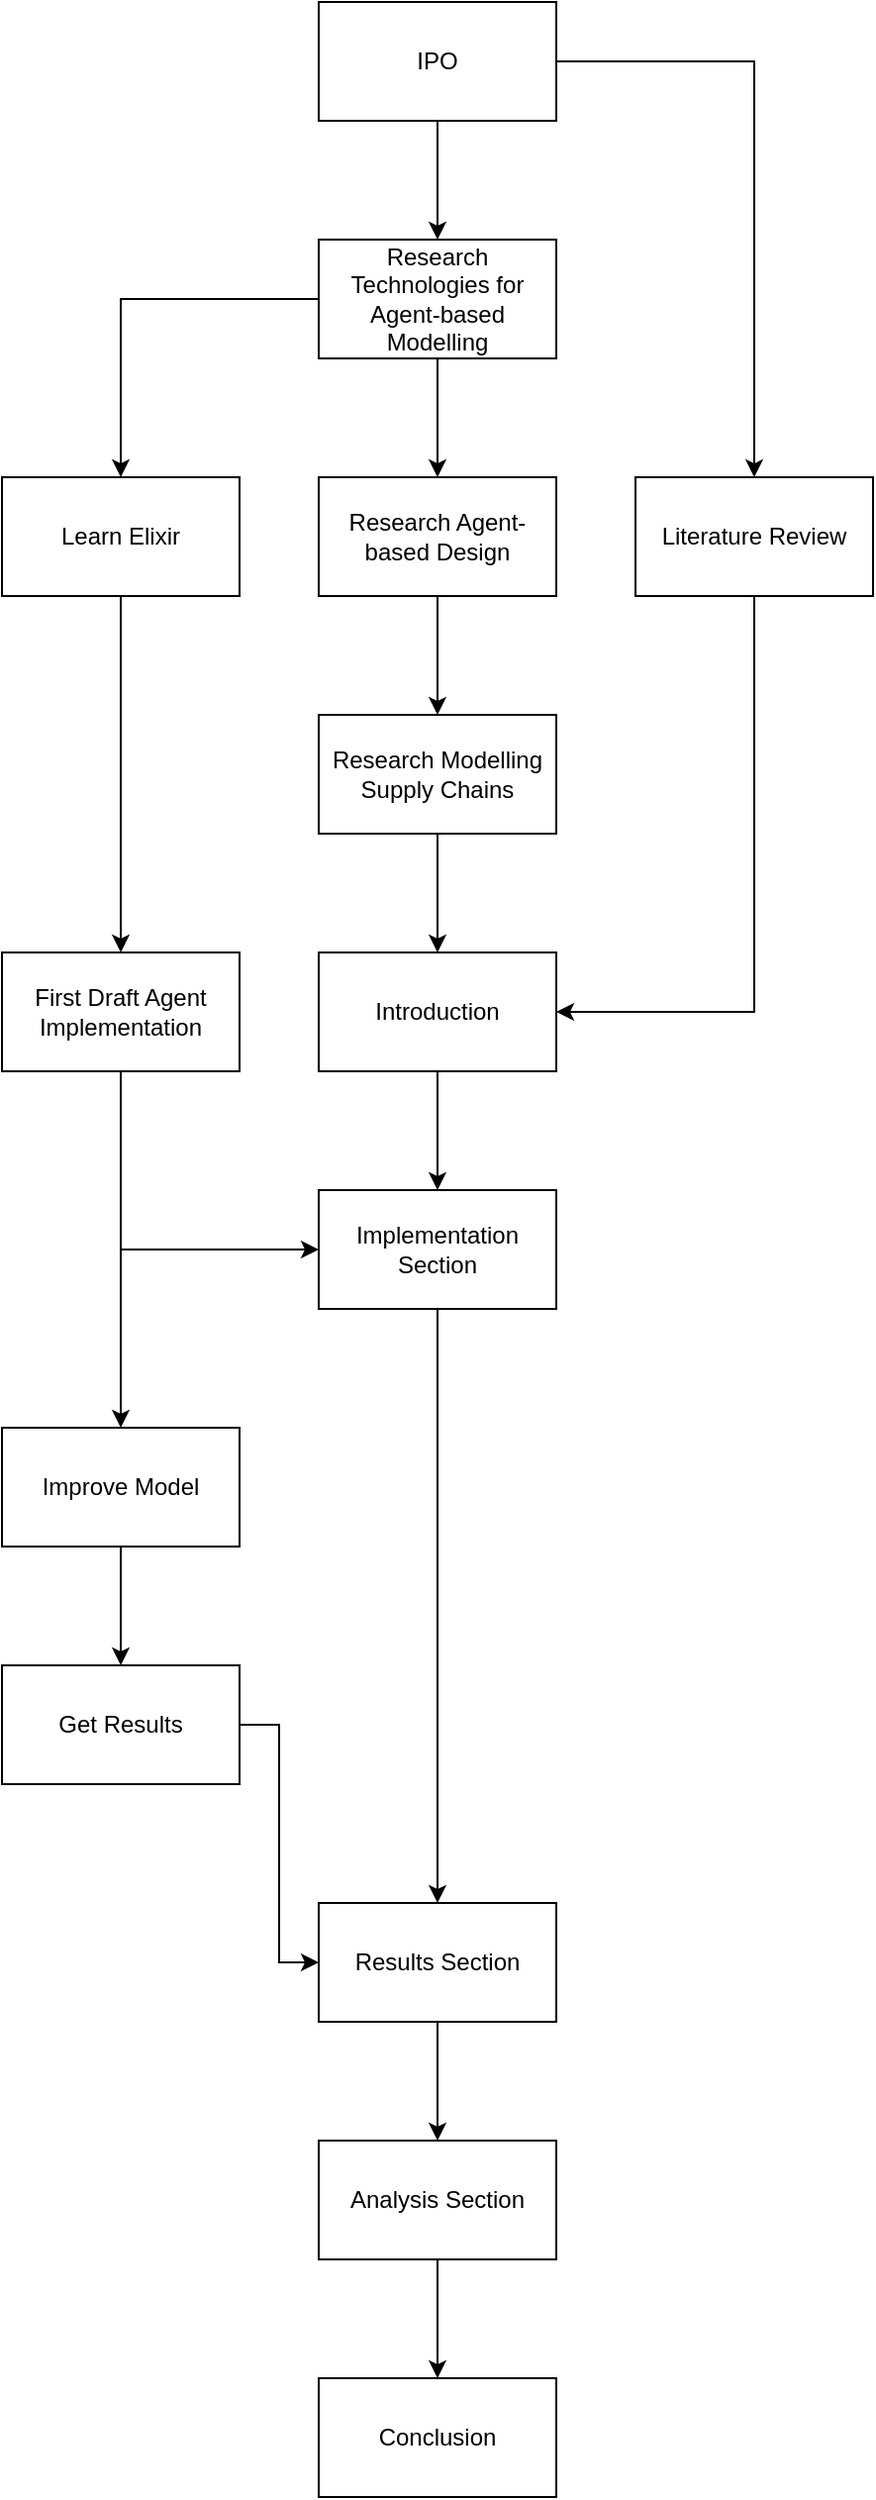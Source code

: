 <mxfile version="14.3.1" type="device"><diagram id="x0HlMNgjsVILJEzUioAV" name="Page-1"><mxGraphModel dx="1894" dy="1070" grid="1" gridSize="10" guides="1" tooltips="1" connect="1" arrows="1" fold="1" page="1" pageScale="1" pageWidth="827" pageHeight="1169" math="0" shadow="0"><root><mxCell id="0"/><mxCell id="1" parent="0"/><mxCell id="OzegzmBbGndUsp_CC_-G-2" style="edgeStyle=orthogonalEdgeStyle;rounded=0;orthogonalLoop=1;jettySize=auto;html=1;entryX=0.5;entryY=0;entryDx=0;entryDy=0;" parent="1" source="EXi-7f_bq3bFtvyB1z9q-1" target="OzegzmBbGndUsp_CC_-G-1" edge="1"><mxGeometry relative="1" as="geometry"/></mxCell><mxCell id="MPqb_-J2DVGu9tu4EHJ8-1" style="edgeStyle=orthogonalEdgeStyle;rounded=0;orthogonalLoop=1;jettySize=auto;html=1;entryX=0.5;entryY=0;entryDx=0;entryDy=0;" edge="1" parent="1" source="EXi-7f_bq3bFtvyB1z9q-1" target="OzegzmBbGndUsp_CC_-G-3"><mxGeometry relative="1" as="geometry"/></mxCell><mxCell id="EXi-7f_bq3bFtvyB1z9q-1" value="IPO" style="rounded=0;whiteSpace=wrap;html=1;" parent="1" vertex="1"><mxGeometry x="360" y="40" width="120" height="60" as="geometry"/></mxCell><mxCell id="4NSczPuHhKBDm2EOm2S8-2" style="edgeStyle=orthogonalEdgeStyle;rounded=0;orthogonalLoop=1;jettySize=auto;html=1;entryX=0.5;entryY=0;entryDx=0;entryDy=0;" parent="1" source="OzegzmBbGndUsp_CC_-G-1" target="4NSczPuHhKBDm2EOm2S8-1" edge="1"><mxGeometry relative="1" as="geometry"/></mxCell><mxCell id="MPqb_-J2DVGu9tu4EHJ8-2" style="edgeStyle=orthogonalEdgeStyle;rounded=0;orthogonalLoop=1;jettySize=auto;html=1;entryX=0.5;entryY=0;entryDx=0;entryDy=0;" edge="1" parent="1" source="OzegzmBbGndUsp_CC_-G-1" target="xgZp28_TIPR-F1v_hSMs-1"><mxGeometry relative="1" as="geometry"/></mxCell><mxCell id="OzegzmBbGndUsp_CC_-G-1" value="Research Technologies for Agent-based Modelling" style="rounded=0;whiteSpace=wrap;html=1;" parent="1" vertex="1"><mxGeometry x="360" y="160" width="120" height="60" as="geometry"/></mxCell><mxCell id="MPqb_-J2DVGu9tu4EHJ8-4" style="edgeStyle=orthogonalEdgeStyle;rounded=0;orthogonalLoop=1;jettySize=auto;html=1;entryX=1;entryY=0.5;entryDx=0;entryDy=0;" edge="1" parent="1" source="OzegzmBbGndUsp_CC_-G-3" target="Se6jHrE_AKUG9TJso_Sx-4"><mxGeometry relative="1" as="geometry"><Array as="points"><mxPoint x="580" y="550"/></Array></mxGeometry></mxCell><mxCell id="OzegzmBbGndUsp_CC_-G-3" value="Literature Review" style="rounded=0;whiteSpace=wrap;html=1;" parent="1" vertex="1"><mxGeometry x="520" y="280" width="120" height="60" as="geometry"/></mxCell><mxCell id="MPqb_-J2DVGu9tu4EHJ8-6" style="edgeStyle=orthogonalEdgeStyle;rounded=0;orthogonalLoop=1;jettySize=auto;html=1;entryX=0.5;entryY=0;entryDx=0;entryDy=0;" edge="1" parent="1" source="xgZp28_TIPR-F1v_hSMs-1" target="xgZp28_TIPR-F1v_hSMs-3"><mxGeometry relative="1" as="geometry"/></mxCell><mxCell id="xgZp28_TIPR-F1v_hSMs-1" value="Learn Elixir" style="rounded=0;whiteSpace=wrap;html=1;" parent="1" vertex="1"><mxGeometry x="200" y="280" width="120" height="60" as="geometry"/></mxCell><mxCell id="MPqb_-J2DVGu9tu4EHJ8-8" style="edgeStyle=orthogonalEdgeStyle;rounded=0;orthogonalLoop=1;jettySize=auto;html=1;entryX=0;entryY=0.5;entryDx=0;entryDy=0;" edge="1" parent="1" source="xgZp28_TIPR-F1v_hSMs-3" target="Se6jHrE_AKUG9TJso_Sx-10"><mxGeometry relative="1" as="geometry"><Array as="points"><mxPoint x="260" y="670"/></Array></mxGeometry></mxCell><mxCell id="MPqb_-J2DVGu9tu4EHJ8-9" style="edgeStyle=orthogonalEdgeStyle;rounded=0;orthogonalLoop=1;jettySize=auto;html=1;" edge="1" parent="1" source="xgZp28_TIPR-F1v_hSMs-3" target="4NSczPuHhKBDm2EOm2S8-10"><mxGeometry relative="1" as="geometry"/></mxCell><mxCell id="xgZp28_TIPR-F1v_hSMs-3" value="First Draft Agent Implementation" style="rounded=0;whiteSpace=wrap;html=1;" parent="1" vertex="1"><mxGeometry x="200" y="520" width="120" height="60" as="geometry"/></mxCell><mxCell id="MPqb_-J2DVGu9tu4EHJ8-7" style="edgeStyle=orthogonalEdgeStyle;rounded=0;orthogonalLoop=1;jettySize=auto;html=1;entryX=0.5;entryY=0;entryDx=0;entryDy=0;" edge="1" parent="1" source="Se6jHrE_AKUG9TJso_Sx-4" target="Se6jHrE_AKUG9TJso_Sx-10"><mxGeometry relative="1" as="geometry"/></mxCell><mxCell id="Se6jHrE_AKUG9TJso_Sx-4" value="Introduction" style="rounded=0;whiteSpace=wrap;html=1;" parent="1" vertex="1"><mxGeometry x="360" y="520" width="120" height="60" as="geometry"/></mxCell><mxCell id="MPqb_-J2DVGu9tu4EHJ8-12" style="edgeStyle=orthogonalEdgeStyle;rounded=0;orthogonalLoop=1;jettySize=auto;html=1;entryX=0.5;entryY=0;entryDx=0;entryDy=0;" edge="1" parent="1" source="Se6jHrE_AKUG9TJso_Sx-10" target="Se6jHrE_AKUG9TJso_Sx-13"><mxGeometry relative="1" as="geometry"/></mxCell><mxCell id="Se6jHrE_AKUG9TJso_Sx-10" value="Implementation Section" style="rounded=0;whiteSpace=wrap;html=1;" parent="1" vertex="1"><mxGeometry x="360" y="640" width="120" height="60" as="geometry"/></mxCell><mxCell id="Se6jHrE_AKUG9TJso_Sx-17" style="edgeStyle=orthogonalEdgeStyle;rounded=0;orthogonalLoop=1;jettySize=auto;html=1;entryX=0.5;entryY=0;entryDx=0;entryDy=0;" parent="1" source="Se6jHrE_AKUG9TJso_Sx-13" target="Se6jHrE_AKUG9TJso_Sx-16" edge="1"><mxGeometry relative="1" as="geometry"/></mxCell><mxCell id="Se6jHrE_AKUG9TJso_Sx-13" value="Results Section" style="rounded=0;whiteSpace=wrap;html=1;" parent="1" vertex="1"><mxGeometry x="360" y="1000" width="120" height="60" as="geometry"/></mxCell><mxCell id="4NSczPuHhKBDm2EOm2S8-16" style="edgeStyle=orthogonalEdgeStyle;rounded=0;orthogonalLoop=1;jettySize=auto;html=1;entryX=0.5;entryY=0;entryDx=0;entryDy=0;" parent="1" source="Se6jHrE_AKUG9TJso_Sx-16" target="Se6jHrE_AKUG9TJso_Sx-18" edge="1"><mxGeometry relative="1" as="geometry"/></mxCell><mxCell id="Se6jHrE_AKUG9TJso_Sx-16" value="Analysis Section" style="rounded=0;whiteSpace=wrap;html=1;" parent="1" vertex="1"><mxGeometry x="360" y="1120" width="120" height="60" as="geometry"/></mxCell><mxCell id="Se6jHrE_AKUG9TJso_Sx-18" value="Conclusion" style="rounded=0;whiteSpace=wrap;html=1;" parent="1" vertex="1"><mxGeometry x="360" y="1240" width="120" height="60" as="geometry"/></mxCell><mxCell id="4NSczPuHhKBDm2EOm2S8-4" style="edgeStyle=orthogonalEdgeStyle;rounded=0;orthogonalLoop=1;jettySize=auto;html=1;entryX=0.5;entryY=0;entryDx=0;entryDy=0;" parent="1" source="4NSczPuHhKBDm2EOm2S8-1" target="4NSczPuHhKBDm2EOm2S8-3" edge="1"><mxGeometry relative="1" as="geometry"/></mxCell><mxCell id="4NSczPuHhKBDm2EOm2S8-1" value="Research Agent-based Design" style="rounded=0;whiteSpace=wrap;html=1;" parent="1" vertex="1"><mxGeometry x="360" y="280" width="120" height="60" as="geometry"/></mxCell><mxCell id="MPqb_-J2DVGu9tu4EHJ8-3" style="edgeStyle=orthogonalEdgeStyle;rounded=0;orthogonalLoop=1;jettySize=auto;html=1;entryX=0.5;entryY=0;entryDx=0;entryDy=0;" edge="1" parent="1" source="4NSczPuHhKBDm2EOm2S8-3" target="Se6jHrE_AKUG9TJso_Sx-4"><mxGeometry relative="1" as="geometry"/></mxCell><mxCell id="4NSczPuHhKBDm2EOm2S8-3" value="Research Modelling Supply Chains" style="rounded=0;whiteSpace=wrap;html=1;" parent="1" vertex="1"><mxGeometry x="360" y="400" width="120" height="60" as="geometry"/></mxCell><mxCell id="MPqb_-J2DVGu9tu4EHJ8-11" style="edgeStyle=orthogonalEdgeStyle;rounded=0;orthogonalLoop=1;jettySize=auto;html=1;entryX=0.5;entryY=0;entryDx=0;entryDy=0;" edge="1" parent="1" source="4NSczPuHhKBDm2EOm2S8-10" target="4NSczPuHhKBDm2EOm2S8-12"><mxGeometry relative="1" as="geometry"/></mxCell><mxCell id="4NSczPuHhKBDm2EOm2S8-10" value="Improve Model" style="rounded=0;whiteSpace=wrap;html=1;" parent="1" vertex="1"><mxGeometry x="200" y="760" width="120" height="60" as="geometry"/></mxCell><mxCell id="MPqb_-J2DVGu9tu4EHJ8-10" style="edgeStyle=orthogonalEdgeStyle;rounded=0;orthogonalLoop=1;jettySize=auto;html=1;entryX=0;entryY=0.5;entryDx=0;entryDy=0;" edge="1" parent="1" source="4NSczPuHhKBDm2EOm2S8-12" target="Se6jHrE_AKUG9TJso_Sx-13"><mxGeometry relative="1" as="geometry"><Array as="points"><mxPoint x="340" y="910"/><mxPoint x="340" y="1030"/></Array></mxGeometry></mxCell><mxCell id="4NSczPuHhKBDm2EOm2S8-12" value="Get Results" style="rounded=0;whiteSpace=wrap;html=1;" parent="1" vertex="1"><mxGeometry x="200" y="880" width="120" height="60" as="geometry"/></mxCell></root></mxGraphModel></diagram></mxfile>
